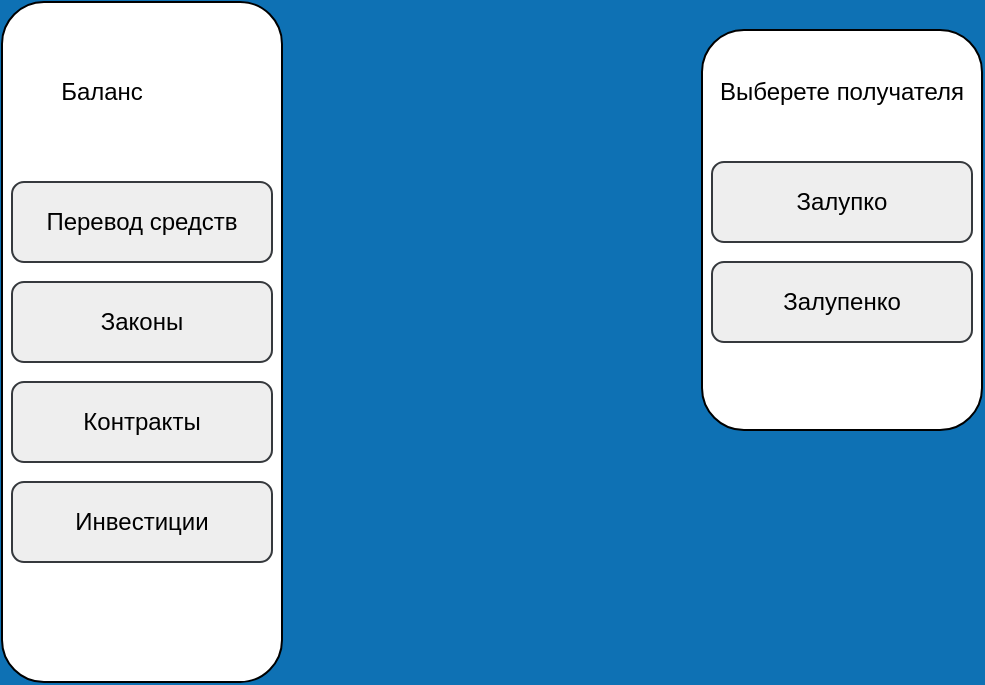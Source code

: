 <mxfile version="24.7.6">
  <diagram name="Страница — 1" id="_SKdRh1ridLEpidDvCyz">
    <mxGraphModel dx="1161" dy="607" grid="1" gridSize="10" guides="1" tooltips="1" connect="1" arrows="1" fold="1" page="1" pageScale="1" pageWidth="1169" pageHeight="827" background="#0e71b4" math="0" shadow="0">
      <root>
        <mxCell id="0" />
        <mxCell id="1" parent="0" />
        <mxCell id="YOvDV3y9TgNX6leJfm7o-3" value="" style="rounded=1;whiteSpace=wrap;html=1;" vertex="1" parent="1">
          <mxGeometry x="120" y="200" width="140" height="340" as="geometry" />
        </mxCell>
        <mxCell id="YOvDV3y9TgNX6leJfm7o-4" value="Баланс" style="text;html=1;align=center;verticalAlign=middle;whiteSpace=wrap;rounded=0;" vertex="1" parent="1">
          <mxGeometry x="140" y="230" width="60" height="30" as="geometry" />
        </mxCell>
        <mxCell id="YOvDV3y9TgNX6leJfm7o-7" value="Перевод средств" style="rounded=1;whiteSpace=wrap;html=1;fillColor=#eeeeee;strokeColor=#36393d;" vertex="1" parent="1">
          <mxGeometry x="125" y="290" width="130" height="40" as="geometry" />
        </mxCell>
        <mxCell id="YOvDV3y9TgNX6leJfm7o-8" value="Законы" style="rounded=1;whiteSpace=wrap;html=1;fillColor=#eeeeee;strokeColor=#36393d;" vertex="1" parent="1">
          <mxGeometry x="125" y="340" width="130" height="40" as="geometry" />
        </mxCell>
        <mxCell id="YOvDV3y9TgNX6leJfm7o-9" value="Контракты" style="rounded=1;whiteSpace=wrap;html=1;fillColor=#eeeeee;strokeColor=#36393d;" vertex="1" parent="1">
          <mxGeometry x="125" y="390" width="130" height="40" as="geometry" />
        </mxCell>
        <mxCell id="YOvDV3y9TgNX6leJfm7o-10" value="Инвестиции" style="rounded=1;whiteSpace=wrap;html=1;fillColor=#eeeeee;strokeColor=#36393d;" vertex="1" parent="1">
          <mxGeometry x="125" y="440" width="130" height="40" as="geometry" />
        </mxCell>
        <mxCell id="YOvDV3y9TgNX6leJfm7o-11" value="" style="rounded=1;whiteSpace=wrap;html=1;" vertex="1" parent="1">
          <mxGeometry x="470" y="214" width="140" height="200" as="geometry" />
        </mxCell>
        <mxCell id="YOvDV3y9TgNX6leJfm7o-12" value="Выберете получателя" style="text;html=1;align=center;verticalAlign=middle;whiteSpace=wrap;rounded=0;" vertex="1" parent="1">
          <mxGeometry x="470" y="230" width="140" height="30" as="geometry" />
        </mxCell>
        <mxCell id="YOvDV3y9TgNX6leJfm7o-13" value="Залупко" style="rounded=1;whiteSpace=wrap;html=1;fillColor=#eeeeee;strokeColor=#36393d;" vertex="1" parent="1">
          <mxGeometry x="475" y="280" width="130" height="40" as="geometry" />
        </mxCell>
        <mxCell id="YOvDV3y9TgNX6leJfm7o-14" value="Залупенко" style="rounded=1;whiteSpace=wrap;html=1;fillColor=#eeeeee;strokeColor=#36393d;" vertex="1" parent="1">
          <mxGeometry x="475" y="330" width="130" height="40" as="geometry" />
        </mxCell>
      </root>
    </mxGraphModel>
  </diagram>
</mxfile>
